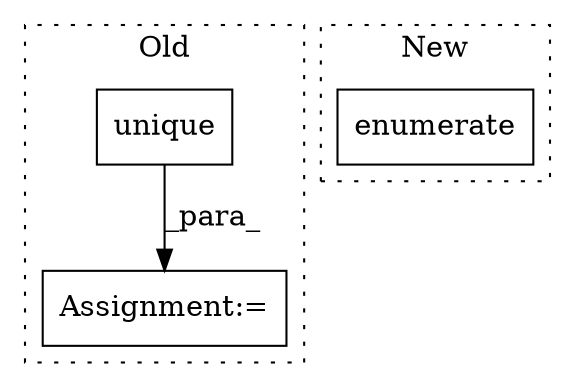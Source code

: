 digraph G {
subgraph cluster0 {
1 [label="unique" a="32" s="4060,4085" l="7,1" shape="box"];
3 [label="Assignment:=" a="7" s="4052" l="1" shape="box"];
label = "Old";
style="dotted";
}
subgraph cluster1 {
2 [label="enumerate" a="32" s="4474,4511" l="10,1" shape="box"];
label = "New";
style="dotted";
}
1 -> 3 [label="_para_"];
}